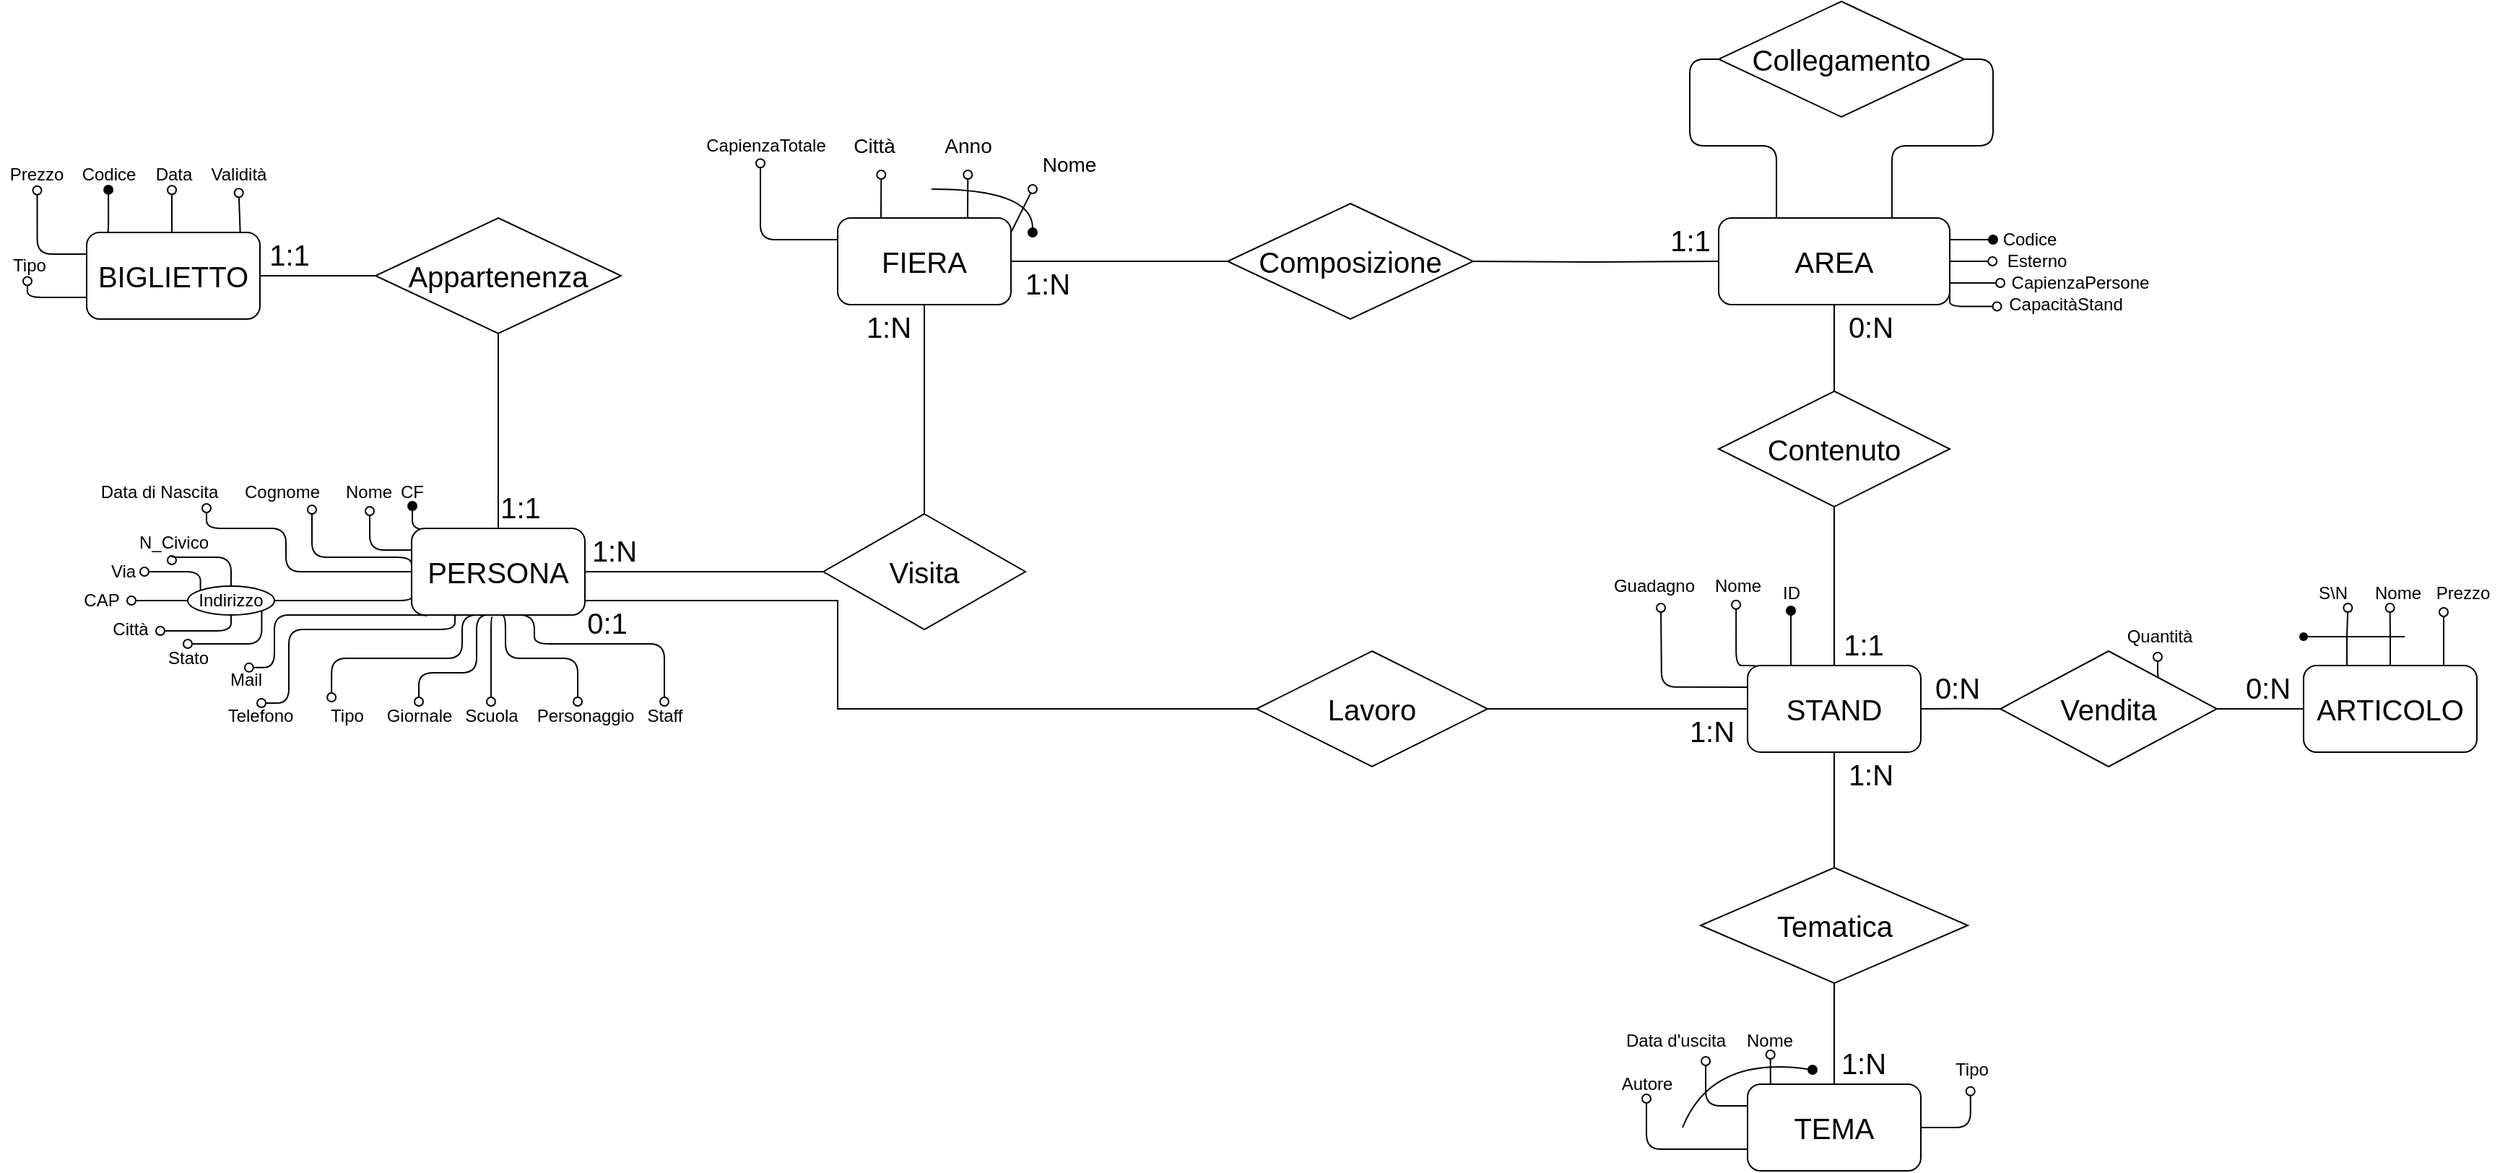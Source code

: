 <mxfile version="18.1.2" type="github">
  <diagram id="79L0zd2CAYpctcNah1aL" name="Page-1">
    <mxGraphModel dx="2188" dy="1231" grid="1" gridSize="10" guides="1" tooltips="1" connect="1" arrows="1" fold="1" page="1" pageScale="1" pageWidth="2500" pageHeight="2500" background="none" math="0" shadow="0">
      <root>
        <mxCell id="0" />
        <mxCell id="1" parent="0" />
        <mxCell id="pRwcVsKf7JXOqhex1r0V-9" style="edgeStyle=orthogonalEdgeStyle;rounded=1;orthogonalLoop=1;jettySize=auto;html=1;exitX=0.75;exitY=0;exitDx=0;exitDy=0;fontSize=20;endArrow=oval;endFill=0;curved=1;" parent="1" source="pRwcVsKf7JXOqhex1r0V-4" edge="1">
          <mxGeometry relative="1" as="geometry">
            <mxPoint x="1150.148" y="1100" as="targetPoint" />
          </mxGeometry>
        </mxCell>
        <mxCell id="pRwcVsKf7JXOqhex1r0V-13" style="edgeStyle=orthogonalEdgeStyle;rounded=1;orthogonalLoop=1;jettySize=auto;html=1;exitX=0.25;exitY=0;exitDx=0;exitDy=0;fontSize=20;endArrow=oval;endFill=0;curved=1;" parent="1" source="pRwcVsKf7JXOqhex1r0V-4" edge="1">
          <mxGeometry relative="1" as="geometry">
            <mxPoint x="1090.148" y="1100" as="targetPoint" />
          </mxGeometry>
        </mxCell>
        <mxCell id="GH6SbQC-cJVYNrMQ_EOW-10" style="edgeStyle=orthogonalEdgeStyle;rounded=1;orthogonalLoop=1;jettySize=auto;html=1;exitX=0;exitY=0.25;exitDx=0;exitDy=0;entryX=0.465;entryY=1.107;entryDx=0;entryDy=0;entryPerimeter=0;endArrow=oval;endFill=0;" parent="1" source="pRwcVsKf7JXOqhex1r0V-4" target="GH6SbQC-cJVYNrMQ_EOW-9" edge="1">
          <mxGeometry relative="1" as="geometry" />
        </mxCell>
        <mxCell id="pRwcVsKf7JXOqhex1r0V-4" value="&lt;font style=&quot;font-size: 20px&quot;&gt;FIERA&lt;/font&gt;" style="rounded=1;whiteSpace=wrap;html=1;" parent="1" vertex="1">
          <mxGeometry x="1060" y="1130" width="120" height="60" as="geometry" />
        </mxCell>
        <mxCell id="pRwcVsKf7JXOqhex1r0V-6" value="" style="endArrow=oval;html=1;rounded=1;fontSize=20;endFill=0;" parent="1" edge="1">
          <mxGeometry width="50" height="50" relative="1" as="geometry">
            <mxPoint x="1180" y="1140" as="sourcePoint" />
            <mxPoint x="1195" y="1110" as="targetPoint" />
          </mxGeometry>
        </mxCell>
        <mxCell id="pRwcVsKf7JXOqhex1r0V-7" value="Nome" style="text;html=1;align=center;verticalAlign=middle;resizable=0;points=[];autosize=1;strokeColor=none;fillColor=none;fontSize=14;rounded=1;" parent="1" vertex="1">
          <mxGeometry x="1195" y="1082.5" width="50" height="20" as="geometry" />
        </mxCell>
        <mxCell id="pRwcVsKf7JXOqhex1r0V-10" value="Anno" style="text;html=1;align=center;verticalAlign=middle;resizable=0;points=[];autosize=1;strokeColor=none;fillColor=none;fontSize=14;rounded=1;" parent="1" vertex="1">
          <mxGeometry x="1125" y="1070" width="50" height="20" as="geometry" />
        </mxCell>
        <mxCell id="pRwcVsKf7JXOqhex1r0V-11" value="" style="endArrow=oval;html=1;rounded=1;fontSize=20;endFill=1;edgeStyle=orthogonalEdgeStyle;curved=1;" parent="1" edge="1">
          <mxGeometry width="50" height="50" relative="1" as="geometry">
            <mxPoint x="1125" y="1110" as="sourcePoint" />
            <mxPoint x="1195" y="1140" as="targetPoint" />
            <Array as="points">
              <mxPoint x="1195" y="1110" />
            </Array>
          </mxGeometry>
        </mxCell>
        <mxCell id="pRwcVsKf7JXOqhex1r0V-14" value="Città" style="text;html=1;align=center;verticalAlign=middle;resizable=0;points=[];autosize=1;strokeColor=none;fillColor=none;fontSize=14;rounded=1;" parent="1" vertex="1">
          <mxGeometry x="1065" y="1070" width="40" height="20" as="geometry" />
        </mxCell>
        <mxCell id="pRwcVsKf7JXOqhex1r0V-16" style="edgeStyle=orthogonalEdgeStyle;curved=1;rounded=1;orthogonalLoop=1;jettySize=auto;html=1;exitX=0.25;exitY=0;exitDx=0;exitDy=0;fontSize=20;endArrow=oval;endFill=1;entryX=0.5;entryY=1.1;entryDx=0;entryDy=0;entryPerimeter=0;" parent="1" source="pRwcVsKf7JXOqhex1r0V-15" target="pRwcVsKf7JXOqhex1r0V-19" edge="1">
          <mxGeometry relative="1" as="geometry">
            <mxPoint x="1810" y="1380" as="targetPoint" />
          </mxGeometry>
        </mxCell>
        <mxCell id="pRwcVsKf7JXOqhex1r0V-33" style="edgeStyle=orthogonalEdgeStyle;rounded=0;sketch=0;orthogonalLoop=1;jettySize=auto;html=1;exitX=0.5;exitY=1;exitDx=0;exitDy=0;entryX=0.5;entryY=0;entryDx=0;entryDy=0;fontSize=20;endArrow=none;endFill=0;" parent="1" source="pRwcVsKf7JXOqhex1r0V-15" target="pRwcVsKf7JXOqhex1r0V-31" edge="1">
          <mxGeometry relative="1" as="geometry" />
        </mxCell>
        <mxCell id="pRwcVsKf7JXOqhex1r0V-80" style="edgeStyle=orthogonalEdgeStyle;rounded=0;sketch=0;orthogonalLoop=1;jettySize=auto;html=1;exitX=1;exitY=0.5;exitDx=0;exitDy=0;entryX=0;entryY=0.5;entryDx=0;entryDy=0;fontSize=20;startArrow=none;startFill=0;endArrow=none;endFill=0;fillColor=none;gradientColor=none;" parent="1" source="pRwcVsKf7JXOqhex1r0V-15" target="pRwcVsKf7JXOqhex1r0V-79" edge="1">
          <mxGeometry relative="1" as="geometry" />
        </mxCell>
        <mxCell id="IvOeWlM_sTjuzWXVjZgO-64" style="edgeStyle=orthogonalEdgeStyle;rounded=1;orthogonalLoop=1;jettySize=auto;html=1;exitX=0.065;exitY=0.028;exitDx=0;exitDy=0;entryX=0.491;entryY=1.143;entryDx=0;entryDy=0;entryPerimeter=0;fontSize=20;startArrow=none;startFill=0;endArrow=oval;endFill=0;fillColor=none;exitPerimeter=0;" parent="1" source="pRwcVsKf7JXOqhex1r0V-15" target="pRwcVsKf7JXOqhex1r0V-20" edge="1">
          <mxGeometry relative="1" as="geometry">
            <Array as="points">
              <mxPoint x="1698" y="1440" />
              <mxPoint x="1682" y="1440" />
            </Array>
          </mxGeometry>
        </mxCell>
        <mxCell id="GH6SbQC-cJVYNrMQ_EOW-15" style="edgeStyle=orthogonalEdgeStyle;rounded=1;orthogonalLoop=1;jettySize=auto;html=1;exitX=0;exitY=0.25;exitDx=0;exitDy=0;endArrow=oval;endFill=0;" parent="1" source="pRwcVsKf7JXOqhex1r0V-15" edge="1">
          <mxGeometry relative="1" as="geometry">
            <mxPoint x="1630" y="1400" as="targetPoint" />
          </mxGeometry>
        </mxCell>
        <mxCell id="pRwcVsKf7JXOqhex1r0V-15" value="STAND" style="rounded=1;whiteSpace=wrap;html=1;fontSize=20;" parent="1" vertex="1">
          <mxGeometry x="1690" y="1439.94" width="120" height="60" as="geometry" />
        </mxCell>
        <mxCell id="pRwcVsKf7JXOqhex1r0V-19" value="ID" style="text;html=1;align=center;verticalAlign=middle;resizable=0;points=[];autosize=1;strokeColor=none;fillColor=none;fontSize=12;" parent="1" vertex="1">
          <mxGeometry x="1705" y="1380" width="30" height="20" as="geometry" />
        </mxCell>
        <mxCell id="pRwcVsKf7JXOqhex1r0V-20" value="Nome" style="text;html=1;align=center;verticalAlign=middle;resizable=0;points=[];autosize=1;strokeColor=none;fillColor=none;fontSize=12;" parent="1" vertex="1">
          <mxGeometry x="1657.5" y="1375" width="50" height="20" as="geometry" />
        </mxCell>
        <mxCell id="pRwcVsKf7JXOqhex1r0V-27" style="edgeStyle=orthogonalEdgeStyle;curved=1;rounded=1;orthogonalLoop=1;jettySize=auto;html=1;exitX=0;exitY=0.5;exitDx=0;exitDy=0;entryX=1;entryY=0.5;entryDx=0;entryDy=0;fontSize=20;endArrow=none;endFill=0;sketch=0;" parent="1" source="pRwcVsKf7JXOqhex1r0V-24" target="pRwcVsKf7JXOqhex1r0V-4" edge="1">
          <mxGeometry relative="1" as="geometry" />
        </mxCell>
        <mxCell id="pRwcVsKf7JXOqhex1r0V-28" style="edgeStyle=orthogonalEdgeStyle;rounded=0;orthogonalLoop=1;jettySize=auto;html=1;exitX=1;exitY=0.5;exitDx=0;exitDy=0;entryX=0;entryY=0.5;entryDx=0;entryDy=0;fontSize=20;endArrow=none;endFill=0;" parent="1" target="IvOeWlM_sTjuzWXVjZgO-29" edge="1">
          <mxGeometry relative="1" as="geometry">
            <mxPoint x="1495" y="1160" as="sourcePoint" />
          </mxGeometry>
        </mxCell>
        <mxCell id="pRwcVsKf7JXOqhex1r0V-24" value="Composizione" style="rhombus;whiteSpace=wrap;html=1;rounded=0;fontSize=20;" parent="1" vertex="1">
          <mxGeometry x="1330" y="1120" width="170" height="80" as="geometry" />
        </mxCell>
        <mxCell id="pRwcVsKf7JXOqhex1r0V-29" value="1:N" style="text;html=1;align=center;verticalAlign=middle;resizable=0;points=[];autosize=1;strokeColor=none;fillColor=none;fontSize=20;" parent="1" vertex="1">
          <mxGeometry x="1180" y="1160" width="50" height="30" as="geometry" />
        </mxCell>
        <mxCell id="pRwcVsKf7JXOqhex1r0V-30" value="1:1" style="text;html=1;align=center;verticalAlign=middle;resizable=0;points=[];autosize=1;strokeColor=none;fillColor=none;fontSize=20;" parent="1" vertex="1">
          <mxGeometry x="1750" y="1410" width="40" height="30" as="geometry" />
        </mxCell>
        <mxCell id="pRwcVsKf7JXOqhex1r0V-34" style="edgeStyle=orthogonalEdgeStyle;curved=1;rounded=1;sketch=0;orthogonalLoop=1;jettySize=auto;html=1;exitX=0.5;exitY=1;exitDx=0;exitDy=0;entryX=0.5;entryY=0;entryDx=0;entryDy=0;fontSize=20;endArrow=none;endFill=0;" parent="1" source="pRwcVsKf7JXOqhex1r0V-31" target="pRwcVsKf7JXOqhex1r0V-32" edge="1">
          <mxGeometry relative="1" as="geometry" />
        </mxCell>
        <mxCell id="pRwcVsKf7JXOqhex1r0V-31" value="Tematica" style="rhombus;whiteSpace=wrap;html=1;rounded=0;fontSize=20;" parent="1" vertex="1">
          <mxGeometry x="1657.5" y="1580" width="185" height="80" as="geometry" />
        </mxCell>
        <mxCell id="8KQk662O5J3WRax_6i5Y-12" style="edgeStyle=orthogonalEdgeStyle;rounded=0;orthogonalLoop=1;jettySize=auto;html=1;exitX=0.25;exitY=0;exitDx=0;exitDy=0;startArrow=none;startFill=0;endArrow=oval;endFill=0;entryX=0.517;entryY=0.975;entryDx=0;entryDy=0;entryPerimeter=0;" parent="1" source="pRwcVsKf7JXOqhex1r0V-32" target="8KQk662O5J3WRax_6i5Y-13" edge="1">
          <mxGeometry relative="1" as="geometry">
            <mxPoint x="1715" y="1710" as="targetPoint" />
          </mxGeometry>
        </mxCell>
        <mxCell id="FSAN6feIotQ4kL1uZB2n-41" style="edgeStyle=orthogonalEdgeStyle;rounded=1;orthogonalLoop=1;jettySize=auto;html=1;exitX=0;exitY=0.25;exitDx=0;exitDy=0;entryX=0.763;entryY=1.2;entryDx=0;entryDy=0;entryPerimeter=0;fontSize=12;endArrow=oval;endFill=0;" parent="1" source="pRwcVsKf7JXOqhex1r0V-32" target="8KQk662O5J3WRax_6i5Y-14" edge="1">
          <mxGeometry relative="1" as="geometry" />
        </mxCell>
        <mxCell id="FSAN6feIotQ4kL1uZB2n-51" style="edgeStyle=orthogonalEdgeStyle;rounded=1;orthogonalLoop=1;jettySize=auto;html=1;exitX=0;exitY=0.75;exitDx=0;exitDy=0;entryX=0.5;entryY=1;entryDx=0;entryDy=0;entryPerimeter=0;fontSize=12;endArrow=oval;endFill=0;" parent="1" source="pRwcVsKf7JXOqhex1r0V-32" target="FSAN6feIotQ4kL1uZB2n-50" edge="1">
          <mxGeometry relative="1" as="geometry">
            <Array as="points">
              <mxPoint x="1620" y="1775" />
            </Array>
          </mxGeometry>
        </mxCell>
        <mxCell id="EKzVwST6CO6_uMbjA4mp-15" style="edgeStyle=orthogonalEdgeStyle;rounded=1;orthogonalLoop=1;jettySize=auto;html=1;exitX=1;exitY=0.5;exitDx=0;exitDy=0;entryX=0.484;entryY=1.244;entryDx=0;entryDy=0;entryPerimeter=0;fontSize=12;endArrow=oval;endFill=0;" parent="1" source="pRwcVsKf7JXOqhex1r0V-32" target="EKzVwST6CO6_uMbjA4mp-14" edge="1">
          <mxGeometry relative="1" as="geometry">
            <Array as="points">
              <mxPoint x="1844" y="1760" />
            </Array>
          </mxGeometry>
        </mxCell>
        <mxCell id="pRwcVsKf7JXOqhex1r0V-32" value="TEMA" style="rounded=1;whiteSpace=wrap;html=1;fontSize=20;" parent="1" vertex="1">
          <mxGeometry x="1690" y="1730" width="120" height="60" as="geometry" />
        </mxCell>
        <mxCell id="pRwcVsKf7JXOqhex1r0V-43" value="1:N" style="text;html=1;align=center;verticalAlign=middle;resizable=0;points=[];autosize=1;strokeColor=none;fillColor=none;fontSize=20;" parent="1" vertex="1">
          <mxGeometry x="1750" y="1500" width="50" height="30" as="geometry" />
        </mxCell>
        <mxCell id="pRwcVsKf7JXOqhex1r0V-44" value="1:N" style="text;html=1;align=center;verticalAlign=middle;resizable=0;points=[];autosize=1;strokeColor=none;fillColor=none;fontSize=20;" parent="1" vertex="1">
          <mxGeometry x="1745" y="1700" width="50" height="30" as="geometry" />
        </mxCell>
        <mxCell id="8KQk662O5J3WRax_6i5Y-19" style="edgeStyle=orthogonalEdgeStyle;rounded=1;orthogonalLoop=1;jettySize=auto;html=1;exitX=0.133;exitY=0.011;exitDx=0;exitDy=0;startArrow=none;startFill=0;endArrow=oval;endFill=1;entryX=0.517;entryY=0.976;entryDx=0;entryDy=0;entryPerimeter=0;exitPerimeter=0;" parent="1" source="pRwcVsKf7JXOqhex1r0V-50" target="8KQk662O5J3WRax_6i5Y-20" edge="1">
          <mxGeometry relative="1" as="geometry">
            <mxPoint x="855" y="1315" as="targetPoint" />
          </mxGeometry>
        </mxCell>
        <mxCell id="8KQk662O5J3WRax_6i5Y-24" style="edgeStyle=orthogonalEdgeStyle;rounded=1;orthogonalLoop=1;jettySize=auto;html=1;exitX=0;exitY=0.25;exitDx=0;exitDy=0;entryX=0.52;entryY=1.15;entryDx=0;entryDy=0;entryPerimeter=0;startArrow=none;startFill=0;endArrow=oval;endFill=0;" parent="1" source="pRwcVsKf7JXOqhex1r0V-50" target="8KQk662O5J3WRax_6i5Y-23" edge="1">
          <mxGeometry relative="1" as="geometry">
            <Array as="points">
              <mxPoint x="736" y="1360" />
            </Array>
          </mxGeometry>
        </mxCell>
        <mxCell id="91c8KwvyIhu3hFSGqQF4-2" style="edgeStyle=orthogonalEdgeStyle;rounded=1;orthogonalLoop=1;jettySize=auto;html=1;exitX=0;exitY=0.5;exitDx=0;exitDy=0;entryX=0.83;entryY=1.05;entryDx=0;entryDy=0;entryPerimeter=0;endArrow=oval;endFill=0;" parent="1" source="pRwcVsKf7JXOqhex1r0V-50" target="91c8KwvyIhu3hFSGqQF4-1" edge="1">
          <mxGeometry relative="1" as="geometry">
            <Array as="points">
              <mxPoint x="678" y="1375" />
              <mxPoint x="678" y="1345" />
              <mxPoint x="623" y="1345" />
            </Array>
          </mxGeometry>
        </mxCell>
        <mxCell id="91c8KwvyIhu3hFSGqQF4-5" style="edgeStyle=orthogonalEdgeStyle;rounded=1;orthogonalLoop=1;jettySize=auto;html=1;exitX=0;exitY=0.75;exitDx=0;exitDy=0;entryX=1;entryY=0.5;entryDx=0;entryDy=0;endArrow=none;endFill=0;" parent="1" source="pRwcVsKf7JXOqhex1r0V-50" target="91c8KwvyIhu3hFSGqQF4-4" edge="1">
          <mxGeometry relative="1" as="geometry">
            <Array as="points">
              <mxPoint x="765" y="1395" />
            </Array>
          </mxGeometry>
        </mxCell>
        <mxCell id="FSAN6feIotQ4kL1uZB2n-17" style="edgeStyle=orthogonalEdgeStyle;rounded=1;orthogonalLoop=1;jettySize=auto;html=1;exitX=0.083;exitY=1.017;exitDx=0;exitDy=0;endArrow=oval;endFill=0;exitPerimeter=0;entryX=0.561;entryY=0.071;entryDx=0;entryDy=0;entryPerimeter=0;" parent="1" source="pRwcVsKf7JXOqhex1r0V-50" target="FSAN6feIotQ4kL1uZB2n-14" edge="1">
          <mxGeometry relative="1" as="geometry">
            <Array as="points">
              <mxPoint x="670" y="1405" />
              <mxPoint x="670" y="1441" />
            </Array>
          </mxGeometry>
        </mxCell>
        <mxCell id="FSAN6feIotQ4kL1uZB2n-18" style="edgeStyle=orthogonalEdgeStyle;rounded=1;orthogonalLoop=1;jettySize=auto;html=1;exitX=0.25;exitY=1;exitDx=0;exitDy=0;entryX=0.517;entryY=0.05;entryDx=0;entryDy=0;entryPerimeter=0;endArrow=oval;endFill=0;" parent="1" source="pRwcVsKf7JXOqhex1r0V-50" target="FSAN6feIotQ4kL1uZB2n-16" edge="1">
          <mxGeometry relative="1" as="geometry">
            <Array as="points">
              <mxPoint x="795" y="1415" />
              <mxPoint x="680" y="1415" />
              <mxPoint x="680" y="1466" />
            </Array>
          </mxGeometry>
        </mxCell>
        <mxCell id="tv0r2YY2uy2MBitiKbV3-3" style="edgeStyle=orthogonalEdgeStyle;rounded=1;orthogonalLoop=1;jettySize=auto;html=1;exitX=0;exitY=0.5;exitDx=0;exitDy=0;entryX=0.8;entryY=1.1;entryDx=0;entryDy=0;entryPerimeter=0;endArrow=oval;endFill=0;" parent="1" source="pRwcVsKf7JXOqhex1r0V-50" target="tv0r2YY2uy2MBitiKbV3-2" edge="1">
          <mxGeometry relative="1" as="geometry">
            <Array as="points">
              <mxPoint x="765" y="1365" />
              <mxPoint x="696" y="1365" />
            </Array>
          </mxGeometry>
        </mxCell>
        <mxCell id="EKzVwST6CO6_uMbjA4mp-8" style="edgeStyle=orthogonalEdgeStyle;rounded=1;orthogonalLoop=1;jettySize=auto;html=1;exitX=0.5;exitY=1;exitDx=0;exitDy=0;entryX=0.239;entryY=-0.15;entryDx=0;entryDy=0;entryPerimeter=0;endArrow=oval;endFill=0;" parent="1" source="pRwcVsKf7JXOqhex1r0V-50" target="EKzVwST6CO6_uMbjA4mp-3" edge="1">
          <mxGeometry relative="1" as="geometry">
            <Array as="points">
              <mxPoint x="800" y="1405" />
              <mxPoint x="800" y="1435" />
              <mxPoint x="710" y="1435" />
            </Array>
          </mxGeometry>
        </mxCell>
        <mxCell id="EKzVwST6CO6_uMbjA4mp-9" style="edgeStyle=orthogonalEdgeStyle;rounded=1;orthogonalLoop=1;jettySize=auto;html=1;exitX=0.5;exitY=1;exitDx=0;exitDy=0;endArrow=oval;endFill=0;" parent="1" source="pRwcVsKf7JXOqhex1r0V-50" target="EKzVwST6CO6_uMbjA4mp-4" edge="1">
          <mxGeometry relative="1" as="geometry">
            <Array as="points">
              <mxPoint x="810" y="1405" />
              <mxPoint x="810" y="1445" />
              <mxPoint x="770" y="1445" />
            </Array>
          </mxGeometry>
        </mxCell>
        <mxCell id="EKzVwST6CO6_uMbjA4mp-10" style="edgeStyle=orthogonalEdgeStyle;rounded=1;orthogonalLoop=1;jettySize=auto;html=1;exitX=0.467;exitY=1.026;exitDx=0;exitDy=0;entryX=0.5;entryY=0;entryDx=0;entryDy=0;entryPerimeter=0;endArrow=oval;endFill=0;exitPerimeter=0;" parent="1" source="pRwcVsKf7JXOqhex1r0V-50" target="EKzVwST6CO6_uMbjA4mp-5" edge="1">
          <mxGeometry relative="1" as="geometry">
            <Array as="points">
              <mxPoint x="820" y="1407" />
            </Array>
          </mxGeometry>
        </mxCell>
        <mxCell id="EKzVwST6CO6_uMbjA4mp-11" style="edgeStyle=orthogonalEdgeStyle;rounded=1;orthogonalLoop=1;jettySize=auto;html=1;exitX=0.5;exitY=1;exitDx=0;exitDy=0;entryX=0.5;entryY=0;entryDx=0;entryDy=0;entryPerimeter=0;endArrow=oval;endFill=0;" parent="1" source="pRwcVsKf7JXOqhex1r0V-50" target="EKzVwST6CO6_uMbjA4mp-7" edge="1">
          <mxGeometry relative="1" as="geometry">
            <Array as="points">
              <mxPoint x="850" y="1405" />
              <mxPoint x="850" y="1425" />
              <mxPoint x="940" y="1425" />
            </Array>
          </mxGeometry>
        </mxCell>
        <mxCell id="EKzVwST6CO6_uMbjA4mp-12" style="edgeStyle=orthogonalEdgeStyle;rounded=1;orthogonalLoop=1;jettySize=auto;html=1;exitX=0.5;exitY=1;exitDx=0;exitDy=0;entryX=0.438;entryY=0;entryDx=0;entryDy=0;entryPerimeter=0;endArrow=oval;endFill=0;" parent="1" source="pRwcVsKf7JXOqhex1r0V-50" target="EKzVwST6CO6_uMbjA4mp-6" edge="1">
          <mxGeometry relative="1" as="geometry">
            <Array as="points">
              <mxPoint x="830" y="1405" />
              <mxPoint x="830" y="1435" />
              <mxPoint x="880" y="1435" />
            </Array>
          </mxGeometry>
        </mxCell>
        <mxCell id="pRwcVsKf7JXOqhex1r0V-50" value="PERSONA" style="rounded=1;whiteSpace=wrap;html=1;fontSize=20;" parent="1" vertex="1">
          <mxGeometry x="765" y="1345" width="120" height="60" as="geometry" />
        </mxCell>
        <mxCell id="pRwcVsKf7JXOqhex1r0V-62" style="edgeStyle=orthogonalEdgeStyle;rounded=0;sketch=0;orthogonalLoop=1;jettySize=auto;html=1;exitX=0;exitY=0.5;exitDx=0;exitDy=0;entryX=1;entryY=0.5;entryDx=0;entryDy=0;fontSize=20;startArrow=none;startFill=0;endArrow=none;endFill=0;fillColor=none;gradientColor=none;" parent="1" source="pRwcVsKf7JXOqhex1r0V-61" target="pRwcVsKf7JXOqhex1r0V-50" edge="1">
          <mxGeometry relative="1" as="geometry" />
        </mxCell>
        <mxCell id="pRwcVsKf7JXOqhex1r0V-63" style="edgeStyle=orthogonalEdgeStyle;rounded=0;sketch=0;orthogonalLoop=1;jettySize=auto;html=1;exitX=0.5;exitY=0;exitDx=0;exitDy=0;entryX=0.5;entryY=1;entryDx=0;entryDy=0;fontSize=20;startArrow=none;startFill=0;endArrow=none;endFill=0;fillColor=none;gradientColor=none;" parent="1" source="pRwcVsKf7JXOqhex1r0V-61" target="pRwcVsKf7JXOqhex1r0V-4" edge="1">
          <mxGeometry relative="1" as="geometry">
            <mxPoint x="1135" y="1420" as="sourcePoint" />
          </mxGeometry>
        </mxCell>
        <mxCell id="pRwcVsKf7JXOqhex1r0V-61" value="Visita" style="rhombus;whiteSpace=wrap;html=1;rounded=0;fontSize=20;" parent="1" vertex="1">
          <mxGeometry x="1050" y="1335" width="140" height="80" as="geometry" />
        </mxCell>
        <mxCell id="8KQk662O5J3WRax_6i5Y-27" style="edgeStyle=orthogonalEdgeStyle;rounded=1;orthogonalLoop=1;jettySize=auto;html=1;exitX=0.114;exitY=0.011;exitDx=0;exitDy=0;startArrow=none;startFill=0;endArrow=oval;endFill=1;entryX=0.501;entryY=1.022;entryDx=0;entryDy=0;entryPerimeter=0;exitPerimeter=0;" parent="1" source="pRwcVsKf7JXOqhex1r0V-64" target="8KQk662O5J3WRax_6i5Y-26" edge="1">
          <mxGeometry relative="1" as="geometry">
            <mxPoint x="540" y="1115" as="targetPoint" />
          </mxGeometry>
        </mxCell>
        <mxCell id="IvOeWlM_sTjuzWXVjZgO-2" style="edgeStyle=orthogonalEdgeStyle;rounded=0;orthogonalLoop=1;jettySize=auto;html=1;exitX=0.5;exitY=0;exitDx=0;exitDy=0;endArrow=oval;endFill=0;entryX=0.475;entryY=1.033;entryDx=0;entryDy=0;entryPerimeter=0;" parent="1" source="pRwcVsKf7JXOqhex1r0V-64" target="IvOeWlM_sTjuzWXVjZgO-3" edge="1">
          <mxGeometry relative="1" as="geometry">
            <mxPoint x="610" y="1110" as="targetPoint" />
          </mxGeometry>
        </mxCell>
        <mxCell id="IvOeWlM_sTjuzWXVjZgO-9" style="edgeStyle=orthogonalEdgeStyle;rounded=1;orthogonalLoop=1;jettySize=auto;html=1;exitX=0.886;exitY=0;exitDx=0;exitDy=0;entryX=0.507;entryY=1.133;entryDx=0;entryDy=0;entryPerimeter=0;endArrow=oval;endFill=0;exitPerimeter=0;" parent="1" source="pRwcVsKf7JXOqhex1r0V-64" target="IvOeWlM_sTjuzWXVjZgO-7" edge="1">
          <mxGeometry relative="1" as="geometry" />
        </mxCell>
        <mxCell id="QA1GxYHZriVHKl0OtON5-1" style="edgeStyle=orthogonalEdgeStyle;rounded=1;orthogonalLoop=1;jettySize=auto;html=1;exitX=0;exitY=0.25;exitDx=0;exitDy=0;endArrow=oval;endFill=0;entryX=0.515;entryY=1.045;entryDx=0;entryDy=0;entryPerimeter=0;" parent="1" source="pRwcVsKf7JXOqhex1r0V-64" target="QA1GxYHZriVHKl0OtON5-2" edge="1">
          <mxGeometry relative="1" as="geometry">
            <mxPoint x="510" y="1155" as="targetPoint" />
          </mxGeometry>
        </mxCell>
        <mxCell id="EKzVwST6CO6_uMbjA4mp-2" style="edgeStyle=orthogonalEdgeStyle;rounded=1;orthogonalLoop=1;jettySize=auto;html=1;exitX=0;exitY=0.75;exitDx=0;exitDy=0;entryX=0.475;entryY=1.064;entryDx=0;entryDy=0;entryPerimeter=0;endArrow=oval;endFill=0;" parent="1" source="pRwcVsKf7JXOqhex1r0V-64" target="EKzVwST6CO6_uMbjA4mp-1" edge="1">
          <mxGeometry relative="1" as="geometry">
            <Array as="points">
              <mxPoint x="499" y="1185" />
            </Array>
          </mxGeometry>
        </mxCell>
        <mxCell id="pRwcVsKf7JXOqhex1r0V-64" value="BIGLIETTO" style="rounded=1;whiteSpace=wrap;html=1;fontSize=20;" parent="1" vertex="1">
          <mxGeometry x="540" y="1140" width="120" height="60" as="geometry" />
        </mxCell>
        <mxCell id="pRwcVsKf7JXOqhex1r0V-72" style="edgeStyle=orthogonalEdgeStyle;rounded=0;sketch=0;orthogonalLoop=1;jettySize=auto;html=1;exitX=0.5;exitY=1;exitDx=0;exitDy=0;entryX=0.5;entryY=0;entryDx=0;entryDy=0;fontSize=20;startArrow=none;startFill=0;endArrow=none;endFill=0;fillColor=none;gradientColor=none;" parent="1" source="pRwcVsKf7JXOqhex1r0V-71" target="pRwcVsKf7JXOqhex1r0V-50" edge="1">
          <mxGeometry relative="1" as="geometry" />
        </mxCell>
        <mxCell id="pRwcVsKf7JXOqhex1r0V-73" style="edgeStyle=orthogonalEdgeStyle;rounded=0;sketch=0;orthogonalLoop=1;jettySize=auto;html=1;exitX=0;exitY=0.5;exitDx=0;exitDy=0;entryX=1;entryY=0.5;entryDx=0;entryDy=0;fontSize=20;startArrow=none;startFill=0;endArrow=none;endFill=0;fillColor=none;gradientColor=none;" parent="1" source="pRwcVsKf7JXOqhex1r0V-71" target="pRwcVsKf7JXOqhex1r0V-64" edge="1">
          <mxGeometry relative="1" as="geometry">
            <mxPoint x="660" y="1172.5" as="sourcePoint" />
          </mxGeometry>
        </mxCell>
        <mxCell id="pRwcVsKf7JXOqhex1r0V-71" value="Appartenenza" style="rhombus;whiteSpace=wrap;html=1;rounded=0;fontSize=20;" parent="1" vertex="1">
          <mxGeometry x="740" y="1130" width="170" height="80" as="geometry" />
        </mxCell>
        <mxCell id="pRwcVsKf7JXOqhex1r0V-74" value="1:N" style="text;html=1;align=center;verticalAlign=middle;resizable=0;points=[];autosize=1;strokeColor=none;fillColor=none;fontSize=20;" parent="1" vertex="1">
          <mxGeometry x="1070" y="1190" width="50" height="30" as="geometry" />
        </mxCell>
        <mxCell id="pRwcVsKf7JXOqhex1r0V-75" value="1:N" style="text;html=1;align=center;verticalAlign=middle;resizable=0;points=[];autosize=1;strokeColor=none;fillColor=none;fontSize=20;" parent="1" vertex="1">
          <mxGeometry x="880" y="1345" width="50" height="30" as="geometry" />
        </mxCell>
        <mxCell id="pRwcVsKf7JXOqhex1r0V-76" value="1:1" style="text;html=1;align=center;verticalAlign=middle;resizable=0;points=[];autosize=1;strokeColor=none;fillColor=none;fontSize=20;" parent="1" vertex="1">
          <mxGeometry x="820" y="1315" width="40" height="30" as="geometry" />
        </mxCell>
        <mxCell id="pRwcVsKf7JXOqhex1r0V-77" value="1:1" style="text;html=1;align=center;verticalAlign=middle;resizable=0;points=[];autosize=1;strokeColor=none;fillColor=none;fontSize=20;" parent="1" vertex="1">
          <mxGeometry x="660" y="1140" width="40" height="30" as="geometry" />
        </mxCell>
        <mxCell id="8KQk662O5J3WRax_6i5Y-1" style="edgeStyle=orthogonalEdgeStyle;rounded=0;orthogonalLoop=1;jettySize=auto;html=1;exitX=0.25;exitY=0;exitDx=0;exitDy=0;endArrow=oval;endFill=0;" parent="1" source="pRwcVsKf7JXOqhex1r0V-78" edge="1">
          <mxGeometry relative="1" as="geometry">
            <mxPoint x="2105.667" y="1400" as="targetPoint" />
            <Array as="points">
              <mxPoint x="2105" y="1420" />
              <mxPoint x="2106" y="1420" />
            </Array>
          </mxGeometry>
        </mxCell>
        <mxCell id="8KQk662O5J3WRax_6i5Y-3" style="edgeStyle=orthogonalEdgeStyle;rounded=0;orthogonalLoop=1;jettySize=auto;html=1;exitX=0.5;exitY=0;exitDx=0;exitDy=0;endArrow=oval;endFill=0;" parent="1" source="pRwcVsKf7JXOqhex1r0V-78" edge="1">
          <mxGeometry relative="1" as="geometry">
            <mxPoint x="2134.818" y="1400" as="targetPoint" />
          </mxGeometry>
        </mxCell>
        <mxCell id="GH6SbQC-cJVYNrMQ_EOW-2" style="edgeStyle=orthogonalEdgeStyle;rounded=0;orthogonalLoop=1;jettySize=auto;html=1;exitX=0.75;exitY=0;exitDx=0;exitDy=0;entryX=0.24;entryY=1.15;entryDx=0;entryDy=0;entryPerimeter=0;endArrow=oval;endFill=0;" parent="1" source="pRwcVsKf7JXOqhex1r0V-78" target="GH6SbQC-cJVYNrMQ_EOW-1" edge="1">
          <mxGeometry relative="1" as="geometry" />
        </mxCell>
        <mxCell id="pRwcVsKf7JXOqhex1r0V-78" value="ARTICOLO" style="rounded=1;whiteSpace=wrap;html=1;fontSize=20;" parent="1" vertex="1">
          <mxGeometry x="2075" y="1440" width="120" height="60" as="geometry" />
        </mxCell>
        <mxCell id="pRwcVsKf7JXOqhex1r0V-81" style="edgeStyle=orthogonalEdgeStyle;rounded=0;sketch=0;orthogonalLoop=1;jettySize=auto;html=1;exitX=1;exitY=0.5;exitDx=0;exitDy=0;entryX=0;entryY=0.5;entryDx=0;entryDy=0;fontSize=20;startArrow=none;startFill=0;endArrow=none;endFill=0;fillColor=none;gradientColor=none;" parent="1" source="pRwcVsKf7JXOqhex1r0V-79" target="pRwcVsKf7JXOqhex1r0V-78" edge="1">
          <mxGeometry relative="1" as="geometry" />
        </mxCell>
        <mxCell id="FSAN6feIotQ4kL1uZB2n-40" style="edgeStyle=orthogonalEdgeStyle;rounded=1;orthogonalLoop=1;jettySize=auto;html=1;exitX=1;exitY=0;exitDx=0;exitDy=0;entryX=0.483;entryY=1.2;entryDx=0;entryDy=0;entryPerimeter=0;fontSize=12;endArrow=oval;endFill=0;" parent="1" source="pRwcVsKf7JXOqhex1r0V-79" target="8KQk662O5J3WRax_6i5Y-7" edge="1">
          <mxGeometry relative="1" as="geometry" />
        </mxCell>
        <mxCell id="pRwcVsKf7JXOqhex1r0V-79" value="Vendita" style="rhombus;whiteSpace=wrap;html=1;rounded=0;fontSize=20;" parent="1" vertex="1">
          <mxGeometry x="1865" y="1430" width="150" height="80" as="geometry" />
        </mxCell>
        <mxCell id="pRwcVsKf7JXOqhex1r0V-87" value="0:N" style="text;html=1;align=center;verticalAlign=middle;resizable=0;points=[];autosize=1;strokeColor=none;fillColor=none;fontSize=20;" parent="1" vertex="1">
          <mxGeometry x="1810" y="1440" width="50" height="30" as="geometry" />
        </mxCell>
        <mxCell id="pRwcVsKf7JXOqhex1r0V-88" value="0:N" style="text;html=1;align=center;verticalAlign=middle;resizable=0;points=[];autosize=1;strokeColor=none;fillColor=none;fontSize=20;" parent="1" vertex="1">
          <mxGeometry x="2025" y="1440" width="50" height="30" as="geometry" />
        </mxCell>
        <mxCell id="8KQk662O5J3WRax_6i5Y-2" value="S\N" style="text;html=1;align=center;verticalAlign=middle;resizable=0;points=[];autosize=1;strokeColor=none;fillColor=none;" parent="1" vertex="1">
          <mxGeometry x="2075" y="1380" width="40" height="20" as="geometry" />
        </mxCell>
        <mxCell id="8KQk662O5J3WRax_6i5Y-4" value="Nome" style="text;html=1;align=center;verticalAlign=middle;resizable=0;points=[];autosize=1;strokeColor=none;fillColor=none;" parent="1" vertex="1">
          <mxGeometry x="2115" y="1380" width="50" height="20" as="geometry" />
        </mxCell>
        <mxCell id="8KQk662O5J3WRax_6i5Y-11" style="edgeStyle=orthogonalEdgeStyle;rounded=0;orthogonalLoop=1;jettySize=auto;html=1;endArrow=none;endFill=0;startArrow=none;startFill=0;" parent="1" source="8KQk662O5J3WRax_6i5Y-10" edge="1">
          <mxGeometry relative="1" as="geometry">
            <mxPoint x="2145" y="1420" as="targetPoint" />
          </mxGeometry>
        </mxCell>
        <mxCell id="8KQk662O5J3WRax_6i5Y-10" value="" style="shape=waypoint;sketch=0;size=6;pointerEvents=1;points=[];fillColor=none;resizable=0;rotatable=0;perimeter=centerPerimeter;snapToPoint=1;" parent="1" vertex="1">
          <mxGeometry x="2055" y="1400" width="40" height="40" as="geometry" />
        </mxCell>
        <mxCell id="8KQk662O5J3WRax_6i5Y-13" value="Nome" style="text;html=1;align=center;verticalAlign=middle;resizable=0;points=[];autosize=1;strokeColor=none;fillColor=none;" parent="1" vertex="1">
          <mxGeometry x="1680" y="1690" width="50" height="20" as="geometry" />
        </mxCell>
        <mxCell id="8KQk662O5J3WRax_6i5Y-14" value="Data d&#39;uscita" style="text;html=1;align=center;verticalAlign=middle;resizable=0;points=[];autosize=1;strokeColor=none;fillColor=none;" parent="1" vertex="1">
          <mxGeometry x="1600" y="1690" width="80" height="20" as="geometry" />
        </mxCell>
        <mxCell id="8KQk662O5J3WRax_6i5Y-18" value="" style="endArrow=oval;html=1;curved=1;startArrow=none;startFill=0;endFill=1;" parent="1" edge="1">
          <mxGeometry width="50" height="50" relative="1" as="geometry">
            <mxPoint x="1645" y="1760" as="sourcePoint" />
            <mxPoint x="1735" y="1720" as="targetPoint" />
            <Array as="points">
              <mxPoint x="1665" y="1710" />
            </Array>
          </mxGeometry>
        </mxCell>
        <mxCell id="8KQk662O5J3WRax_6i5Y-20" value="CF" style="text;html=1;align=center;verticalAlign=middle;resizable=0;points=[];autosize=1;strokeColor=none;fillColor=none;" parent="1" vertex="1">
          <mxGeometry x="750" y="1310" width="30" height="20" as="geometry" />
        </mxCell>
        <mxCell id="8KQk662O5J3WRax_6i5Y-23" value="Nome" style="text;html=1;align=center;verticalAlign=middle;resizable=0;points=[];autosize=1;strokeColor=none;fillColor=none;" parent="1" vertex="1">
          <mxGeometry x="710" y="1310" width="50" height="20" as="geometry" />
        </mxCell>
        <mxCell id="8KQk662O5J3WRax_6i5Y-26" value="Codice" style="text;html=1;align=center;verticalAlign=middle;resizable=0;points=[];autosize=1;strokeColor=none;fillColor=none;" parent="1" vertex="1">
          <mxGeometry x="530" y="1090" width="50" height="20" as="geometry" />
        </mxCell>
        <mxCell id="IvOeWlM_sTjuzWXVjZgO-3" value="Data" style="text;html=1;align=center;verticalAlign=middle;resizable=0;points=[];autosize=1;strokeColor=none;fillColor=none;" parent="1" vertex="1">
          <mxGeometry x="580" y="1090" width="40" height="20" as="geometry" />
        </mxCell>
        <mxCell id="IvOeWlM_sTjuzWXVjZgO-7" value="Validità" style="text;html=1;align=center;verticalAlign=middle;resizable=0;points=[];autosize=1;strokeColor=none;fillColor=none;" parent="1" vertex="1">
          <mxGeometry x="620" y="1090" width="50" height="20" as="geometry" />
        </mxCell>
        <mxCell id="IvOeWlM_sTjuzWXVjZgO-40" style="edgeStyle=orthogonalEdgeStyle;rounded=0;orthogonalLoop=1;jettySize=auto;html=1;exitX=1;exitY=0.75;exitDx=0;exitDy=0;entryX=0;entryY=0.5;entryDx=0;entryDy=0;fontSize=20;startArrow=none;startFill=0;endArrow=none;endFill=0;fillColor=none;" parent="1" source="pRwcVsKf7JXOqhex1r0V-50" target="IvOeWlM_sTjuzWXVjZgO-27" edge="1">
          <mxGeometry relative="1" as="geometry">
            <mxPoint x="1170.0" y="1540" as="sourcePoint" />
            <Array as="points">
              <mxPoint x="885" y="1395" />
              <mxPoint x="1060" y="1395" />
              <mxPoint x="1060" y="1470" />
            </Array>
          </mxGeometry>
        </mxCell>
        <mxCell id="IvOeWlM_sTjuzWXVjZgO-41" style="edgeStyle=orthogonalEdgeStyle;rounded=0;orthogonalLoop=1;jettySize=auto;html=1;exitX=1;exitY=0.5;exitDx=0;exitDy=0;fontSize=20;startArrow=none;startFill=0;endArrow=none;endFill=0;fillColor=none;" parent="1" source="IvOeWlM_sTjuzWXVjZgO-27" target="pRwcVsKf7JXOqhex1r0V-15" edge="1">
          <mxGeometry relative="1" as="geometry">
            <Array as="points">
              <mxPoint x="1465" y="1470" />
              <mxPoint x="1465" y="1470" />
            </Array>
          </mxGeometry>
        </mxCell>
        <mxCell id="IvOeWlM_sTjuzWXVjZgO-27" value="Lavoro" style="rhombus;whiteSpace=wrap;html=1;fontSize=20;" parent="1" vertex="1">
          <mxGeometry x="1350" y="1430" width="160" height="80" as="geometry" />
        </mxCell>
        <mxCell id="IvOeWlM_sTjuzWXVjZgO-52" style="edgeStyle=orthogonalEdgeStyle;rounded=1;orthogonalLoop=1;jettySize=auto;html=1;exitX=0.25;exitY=0;exitDx=0;exitDy=0;entryX=0;entryY=0.5;entryDx=0;entryDy=0;fontSize=20;startArrow=none;startFill=0;endArrow=none;endFill=0;fillColor=none;" parent="1" source="IvOeWlM_sTjuzWXVjZgO-29" target="IvOeWlM_sTjuzWXVjZgO-51" edge="1">
          <mxGeometry relative="1" as="geometry">
            <Array as="points">
              <mxPoint x="1710" y="1080" />
              <mxPoint x="1650" y="1080" />
              <mxPoint x="1650" y="1020" />
            </Array>
          </mxGeometry>
        </mxCell>
        <mxCell id="FSAN6feIotQ4kL1uZB2n-19" style="edgeStyle=orthogonalEdgeStyle;rounded=1;orthogonalLoop=1;jettySize=auto;html=1;exitX=1;exitY=0.25;exitDx=0;exitDy=0;endArrow=oval;endFill=1;entryX=0;entryY=0.525;entryDx=0;entryDy=0;entryPerimeter=0;" parent="1" source="IvOeWlM_sTjuzWXVjZgO-29" target="FSAN6feIotQ4kL1uZB2n-20" edge="1">
          <mxGeometry relative="1" as="geometry">
            <mxPoint x="1865" y="1145.5" as="targetPoint" />
          </mxGeometry>
        </mxCell>
        <mxCell id="J7U87SaYoXlfYL6UgkHV-5" style="edgeStyle=orthogonalEdgeStyle;rounded=0;orthogonalLoop=1;jettySize=auto;html=1;exitX=1;exitY=0.5;exitDx=0;exitDy=0;entryX=-0.007;entryY=0.538;entryDx=0;entryDy=0;entryPerimeter=0;endArrow=oval;endFill=0;" edge="1" parent="1" source="IvOeWlM_sTjuzWXVjZgO-29" target="J7U87SaYoXlfYL6UgkHV-2">
          <mxGeometry relative="1" as="geometry" />
        </mxCell>
        <mxCell id="J7U87SaYoXlfYL6UgkHV-6" style="edgeStyle=orthogonalEdgeStyle;rounded=0;orthogonalLoop=1;jettySize=auto;html=1;exitX=1;exitY=0.75;exitDx=0;exitDy=0;endArrow=oval;endFill=0;" edge="1" parent="1" source="IvOeWlM_sTjuzWXVjZgO-29" target="J7U87SaYoXlfYL6UgkHV-3">
          <mxGeometry relative="1" as="geometry" />
        </mxCell>
        <mxCell id="J7U87SaYoXlfYL6UgkHV-7" style="edgeStyle=orthogonalEdgeStyle;rounded=1;orthogonalLoop=1;jettySize=auto;html=1;entryX=-0.025;entryY=0.564;entryDx=0;entryDy=0;entryPerimeter=0;endArrow=oval;endFill=0;" edge="1" parent="1" target="J7U87SaYoXlfYL6UgkHV-4">
          <mxGeometry relative="1" as="geometry">
            <mxPoint x="1825" y="1177.5" as="sourcePoint" />
            <Array as="points">
              <mxPoint x="1830" y="1191.5" />
            </Array>
          </mxGeometry>
        </mxCell>
        <mxCell id="IvOeWlM_sTjuzWXVjZgO-29" value="AREA" style="rounded=1;whiteSpace=wrap;html=1;fontSize=20;" parent="1" vertex="1">
          <mxGeometry x="1670" y="1130" width="160" height="60" as="geometry" />
        </mxCell>
        <mxCell id="IvOeWlM_sTjuzWXVjZgO-33" style="edgeStyle=orthogonalEdgeStyle;rounded=0;orthogonalLoop=1;jettySize=auto;html=1;exitX=0.5;exitY=1;exitDx=0;exitDy=0;fontSize=20;startArrow=none;startFill=0;endArrow=none;endFill=0;fillColor=none;" parent="1" source="IvOeWlM_sTjuzWXVjZgO-30" target="pRwcVsKf7JXOqhex1r0V-15" edge="1">
          <mxGeometry relative="1" as="geometry" />
        </mxCell>
        <mxCell id="IvOeWlM_sTjuzWXVjZgO-30" value="Contenuto" style="rhombus;whiteSpace=wrap;html=1;fontSize=20;" parent="1" vertex="1">
          <mxGeometry x="1670" y="1250" width="160" height="80" as="geometry" />
        </mxCell>
        <mxCell id="IvOeWlM_sTjuzWXVjZgO-36" value="1:1" style="text;html=1;align=center;verticalAlign=middle;resizable=0;points=[];autosize=1;strokeColor=none;fillColor=none;fontSize=20;" parent="1" vertex="1">
          <mxGeometry x="1630" y="1130" width="40" height="30" as="geometry" />
        </mxCell>
        <mxCell id="IvOeWlM_sTjuzWXVjZgO-44" value="1:N" style="text;html=1;align=center;verticalAlign=middle;resizable=0;points=[];autosize=1;strokeColor=none;fillColor=none;fontSize=20;" parent="1" vertex="1">
          <mxGeometry x="1640" y="1469.94" width="50" height="30" as="geometry" />
        </mxCell>
        <mxCell id="IvOeWlM_sTjuzWXVjZgO-53" style="edgeStyle=orthogonalEdgeStyle;rounded=1;orthogonalLoop=1;jettySize=auto;html=1;exitX=1;exitY=0.5;exitDx=0;exitDy=0;entryX=0.75;entryY=0;entryDx=0;entryDy=0;fontSize=20;startArrow=none;startFill=0;endArrow=none;endFill=0;fillColor=none;" parent="1" source="IvOeWlM_sTjuzWXVjZgO-51" target="IvOeWlM_sTjuzWXVjZgO-29" edge="1">
          <mxGeometry relative="1" as="geometry">
            <Array as="points">
              <mxPoint x="1860" y="1020" />
              <mxPoint x="1860" y="1080" />
              <mxPoint x="1790" y="1080" />
            </Array>
          </mxGeometry>
        </mxCell>
        <mxCell id="IvOeWlM_sTjuzWXVjZgO-51" value="Collegamento" style="rhombus;whiteSpace=wrap;html=1;fontSize=20;" parent="1" vertex="1">
          <mxGeometry x="1670" y="980" width="170" height="80" as="geometry" />
        </mxCell>
        <mxCell id="IvOeWlM_sTjuzWXVjZgO-60" style="edgeStyle=orthogonalEdgeStyle;rounded=0;orthogonalLoop=1;jettySize=auto;html=1;exitX=0.5;exitY=1;exitDx=0;exitDy=0;entryX=0.5;entryY=0;entryDx=0;entryDy=0;fontSize=20;startArrow=none;startFill=0;endArrow=none;endFill=0;fillColor=none;" parent="1" source="IvOeWlM_sTjuzWXVjZgO-29" target="IvOeWlM_sTjuzWXVjZgO-30" edge="1">
          <mxGeometry relative="1" as="geometry">
            <mxPoint x="1750.0" y="1240" as="sourcePoint" />
          </mxGeometry>
        </mxCell>
        <mxCell id="QA1GxYHZriVHKl0OtON5-2" value="Prezzo" style="text;html=1;align=center;verticalAlign=middle;resizable=0;points=[];autosize=1;strokeColor=none;fillColor=none;" parent="1" vertex="1">
          <mxGeometry x="480" y="1090" width="50" height="20" as="geometry" />
        </mxCell>
        <mxCell id="91c8KwvyIhu3hFSGqQF4-1" value="Data di Nascita" style="text;html=1;align=center;verticalAlign=middle;resizable=0;points=[];autosize=1;strokeColor=none;fillColor=none;" parent="1" vertex="1">
          <mxGeometry x="540" y="1310" width="100" height="20" as="geometry" />
        </mxCell>
        <mxCell id="FSAN6feIotQ4kL1uZB2n-7" style="edgeStyle=orthogonalEdgeStyle;rounded=1;orthogonalLoop=1;jettySize=auto;html=1;exitX=1;exitY=1;exitDx=0;exitDy=0;entryX=0.5;entryY=0;entryDx=0;entryDy=0;entryPerimeter=0;endArrow=oval;endFill=0;" parent="1" source="91c8KwvyIhu3hFSGqQF4-4" target="FSAN6feIotQ4kL1uZB2n-2" edge="1">
          <mxGeometry relative="1" as="geometry" />
        </mxCell>
        <mxCell id="FSAN6feIotQ4kL1uZB2n-8" style="edgeStyle=orthogonalEdgeStyle;rounded=1;orthogonalLoop=1;jettySize=auto;html=1;exitX=0.5;exitY=1;exitDx=0;exitDy=0;entryX=1.025;entryY=0.55;entryDx=0;entryDy=0;entryPerimeter=0;endArrow=oval;endFill=0;" parent="1" source="91c8KwvyIhu3hFSGqQF4-4" target="FSAN6feIotQ4kL1uZB2n-3" edge="1">
          <mxGeometry relative="1" as="geometry">
            <Array as="points">
              <mxPoint x="640" y="1416" />
            </Array>
          </mxGeometry>
        </mxCell>
        <mxCell id="FSAN6feIotQ4kL1uZB2n-9" style="edgeStyle=orthogonalEdgeStyle;rounded=1;orthogonalLoop=1;jettySize=auto;html=1;exitX=0;exitY=1;exitDx=0;exitDy=0;entryX=1.025;entryY=0.5;entryDx=0;entryDy=0;entryPerimeter=0;endArrow=oval;endFill=0;" parent="1" source="91c8KwvyIhu3hFSGqQF4-4" target="FSAN6feIotQ4kL1uZB2n-4" edge="1">
          <mxGeometry relative="1" as="geometry">
            <Array as="points">
              <mxPoint x="619" y="1395" />
            </Array>
          </mxGeometry>
        </mxCell>
        <mxCell id="FSAN6feIotQ4kL1uZB2n-10" style="edgeStyle=orthogonalEdgeStyle;rounded=1;orthogonalLoop=1;jettySize=auto;html=1;exitX=0;exitY=0;exitDx=0;exitDy=0;endArrow=oval;endFill=0;" parent="1" source="91c8KwvyIhu3hFSGqQF4-4" target="FSAN6feIotQ4kL1uZB2n-5" edge="1">
          <mxGeometry relative="1" as="geometry">
            <Array as="points">
              <mxPoint x="619" y="1375" />
            </Array>
          </mxGeometry>
        </mxCell>
        <mxCell id="FSAN6feIotQ4kL1uZB2n-11" style="edgeStyle=orthogonalEdgeStyle;rounded=1;orthogonalLoop=1;jettySize=auto;html=1;exitX=0.5;exitY=0;exitDx=0;exitDy=0;entryX=0.483;entryY=1.1;entryDx=0;entryDy=0;entryPerimeter=0;endArrow=oval;endFill=0;" parent="1" source="91c8KwvyIhu3hFSGqQF4-4" target="FSAN6feIotQ4kL1uZB2n-6" edge="1">
          <mxGeometry relative="1" as="geometry" />
        </mxCell>
        <mxCell id="91c8KwvyIhu3hFSGqQF4-4" value="Indirizzo" style="ellipse;whiteSpace=wrap;html=1;" parent="1" vertex="1">
          <mxGeometry x="610" y="1385" width="60" height="20" as="geometry" />
        </mxCell>
        <mxCell id="FSAN6feIotQ4kL1uZB2n-2" value="Stato" style="text;html=1;align=center;verticalAlign=middle;resizable=0;points=[];autosize=1;strokeColor=none;fillColor=none;" parent="1" vertex="1">
          <mxGeometry x="590" y="1425" width="40" height="20" as="geometry" />
        </mxCell>
        <mxCell id="FSAN6feIotQ4kL1uZB2n-3" value="Città" style="text;html=1;align=center;verticalAlign=middle;resizable=0;points=[];autosize=1;strokeColor=none;fillColor=none;" parent="1" vertex="1">
          <mxGeometry x="550" y="1405" width="40" height="20" as="geometry" />
        </mxCell>
        <mxCell id="FSAN6feIotQ4kL1uZB2n-4" value="CAP" style="text;html=1;align=center;verticalAlign=middle;resizable=0;points=[];autosize=1;strokeColor=none;fillColor=none;" parent="1" vertex="1">
          <mxGeometry x="530" y="1385" width="40" height="20" as="geometry" />
        </mxCell>
        <mxCell id="FSAN6feIotQ4kL1uZB2n-5" value="Via" style="text;html=1;align=center;verticalAlign=middle;resizable=0;points=[];autosize=1;strokeColor=none;fillColor=none;" parent="1" vertex="1">
          <mxGeometry x="550" y="1365" width="30" height="20" as="geometry" />
        </mxCell>
        <mxCell id="FSAN6feIotQ4kL1uZB2n-6" value="N_Civico" style="text;html=1;align=center;verticalAlign=middle;resizable=0;points=[];autosize=1;strokeColor=none;fillColor=none;" parent="1" vertex="1">
          <mxGeometry x="570" y="1345" width="60" height="20" as="geometry" />
        </mxCell>
        <mxCell id="FSAN6feIotQ4kL1uZB2n-14" value="Mail" style="text;html=1;align=center;verticalAlign=middle;resizable=0;points=[];autosize=1;strokeColor=none;fillColor=none;" parent="1" vertex="1">
          <mxGeometry x="630" y="1440" width="40" height="20" as="geometry" />
        </mxCell>
        <mxCell id="FSAN6feIotQ4kL1uZB2n-16" value="Telefono" style="text;html=1;align=center;verticalAlign=middle;resizable=0;points=[];autosize=1;strokeColor=none;fillColor=none;" parent="1" vertex="1">
          <mxGeometry x="630" y="1465" width="60" height="20" as="geometry" />
        </mxCell>
        <mxCell id="FSAN6feIotQ4kL1uZB2n-20" value="Codice" style="text;html=1;align=center;verticalAlign=middle;resizable=0;points=[];autosize=1;strokeColor=none;fillColor=none;" parent="1" vertex="1">
          <mxGeometry x="1860" y="1135" width="50" height="20" as="geometry" />
        </mxCell>
        <mxCell id="8KQk662O5J3WRax_6i5Y-7" value="Quantità" style="text;html=1;align=center;verticalAlign=middle;resizable=0;points=[];autosize=1;strokeColor=none;fillColor=none;" parent="1" vertex="1">
          <mxGeometry x="1945" y="1410" width="60" height="20" as="geometry" />
        </mxCell>
        <mxCell id="FSAN6feIotQ4kL1uZB2n-50" value="Autore" style="text;html=1;align=center;verticalAlign=middle;resizable=0;points=[];autosize=1;strokeColor=none;fillColor=none;fontSize=12;" parent="1" vertex="1">
          <mxGeometry x="1595" y="1720" width="50" height="20" as="geometry" />
        </mxCell>
        <mxCell id="tv0r2YY2uy2MBitiKbV3-2" value="Cognome" style="text;html=1;align=center;verticalAlign=middle;resizable=0;points=[];autosize=1;strokeColor=none;fillColor=none;" parent="1" vertex="1">
          <mxGeometry x="640" y="1310" width="70" height="20" as="geometry" />
        </mxCell>
        <mxCell id="GH6SbQC-cJVYNrMQ_EOW-1" value="Prezzo" style="text;html=1;align=center;verticalAlign=middle;resizable=0;points=[];autosize=1;strokeColor=none;fillColor=none;" parent="1" vertex="1">
          <mxGeometry x="2160" y="1380" width="50" height="20" as="geometry" />
        </mxCell>
        <mxCell id="GH6SbQC-cJVYNrMQ_EOW-9" value="CapienzaTotale" style="text;html=1;align=center;verticalAlign=middle;resizable=0;points=[];autosize=1;strokeColor=none;fillColor=none;" parent="1" vertex="1">
          <mxGeometry x="960" y="1070" width="100" height="20" as="geometry" />
        </mxCell>
        <mxCell id="GH6SbQC-cJVYNrMQ_EOW-16" value="Guadagno" style="text;html=1;align=center;verticalAlign=middle;resizable=0;points=[];autosize=1;strokeColor=none;fillColor=none;" parent="1" vertex="1">
          <mxGeometry x="1590" y="1375" width="70" height="20" as="geometry" />
        </mxCell>
        <mxCell id="EKzVwST6CO6_uMbjA4mp-1" value="Tipo" style="text;html=1;align=center;verticalAlign=middle;resizable=0;points=[];autosize=1;strokeColor=none;fillColor=none;" parent="1" vertex="1">
          <mxGeometry x="480" y="1152.5" width="40" height="20" as="geometry" />
        </mxCell>
        <mxCell id="EKzVwST6CO6_uMbjA4mp-3" value="Tipo" style="text;html=1;align=center;verticalAlign=middle;resizable=0;points=[];autosize=1;strokeColor=none;fillColor=none;" parent="1" vertex="1">
          <mxGeometry x="700" y="1465" width="40" height="20" as="geometry" />
        </mxCell>
        <mxCell id="EKzVwST6CO6_uMbjA4mp-4" value="Giornale" style="text;html=1;align=center;verticalAlign=middle;resizable=0;points=[];autosize=1;strokeColor=none;fillColor=none;" parent="1" vertex="1">
          <mxGeometry x="740" y="1465" width="60" height="20" as="geometry" />
        </mxCell>
        <mxCell id="EKzVwST6CO6_uMbjA4mp-5" value="Scuola" style="text;html=1;align=center;verticalAlign=middle;resizable=0;points=[];autosize=1;strokeColor=none;fillColor=none;" parent="1" vertex="1">
          <mxGeometry x="795" y="1465" width="50" height="20" as="geometry" />
        </mxCell>
        <mxCell id="EKzVwST6CO6_uMbjA4mp-6" value="Personaggio" style="text;html=1;align=center;verticalAlign=middle;resizable=0;points=[];autosize=1;strokeColor=none;fillColor=none;" parent="1" vertex="1">
          <mxGeometry x="845" y="1465" width="80" height="20" as="geometry" />
        </mxCell>
        <mxCell id="EKzVwST6CO6_uMbjA4mp-7" value="Staff" style="text;html=1;align=center;verticalAlign=middle;resizable=0;points=[];autosize=1;strokeColor=none;fillColor=none;" parent="1" vertex="1">
          <mxGeometry x="920" y="1465" width="40" height="20" as="geometry" />
        </mxCell>
        <mxCell id="EKzVwST6CO6_uMbjA4mp-13" value="0:1" style="text;html=1;align=center;verticalAlign=middle;resizable=0;points=[];autosize=1;strokeColor=none;fillColor=none;fontSize=20;" parent="1" vertex="1">
          <mxGeometry x="880" y="1395" width="40" height="30" as="geometry" />
        </mxCell>
        <mxCell id="EKzVwST6CO6_uMbjA4mp-14" value="Tipo" style="text;html=1;align=center;verticalAlign=middle;resizable=0;points=[];autosize=1;strokeColor=none;fillColor=none;fontSize=12;" parent="1" vertex="1">
          <mxGeometry x="1825" y="1710" width="40" height="20" as="geometry" />
        </mxCell>
        <mxCell id="J7U87SaYoXlfYL6UgkHV-2" value="Esterno" style="text;html=1;align=center;verticalAlign=middle;resizable=0;points=[];autosize=1;strokeColor=none;fillColor=none;" vertex="1" parent="1">
          <mxGeometry x="1860" y="1150" width="60" height="20" as="geometry" />
        </mxCell>
        <mxCell id="J7U87SaYoXlfYL6UgkHV-3" value="CapienzaPersone" style="text;html=1;align=center;verticalAlign=middle;resizable=0;points=[];autosize=1;strokeColor=none;fillColor=none;" vertex="1" parent="1">
          <mxGeometry x="1865" y="1165" width="110" height="20" as="geometry" />
        </mxCell>
        <mxCell id="J7U87SaYoXlfYL6UgkHV-4" value="CapacitàStand" style="text;html=1;align=center;verticalAlign=middle;resizable=0;points=[];autosize=1;strokeColor=none;fillColor=none;" vertex="1" parent="1">
          <mxGeometry x="1865" y="1180" width="90" height="20" as="geometry" />
        </mxCell>
        <mxCell id="J7U87SaYoXlfYL6UgkHV-8" value="0:N" style="text;html=1;align=center;verticalAlign=middle;resizable=0;points=[];autosize=1;strokeColor=none;fillColor=none;fontSize=20;" vertex="1" parent="1">
          <mxGeometry x="1750" y="1190" width="50" height="30" as="geometry" />
        </mxCell>
      </root>
    </mxGraphModel>
  </diagram>
</mxfile>
